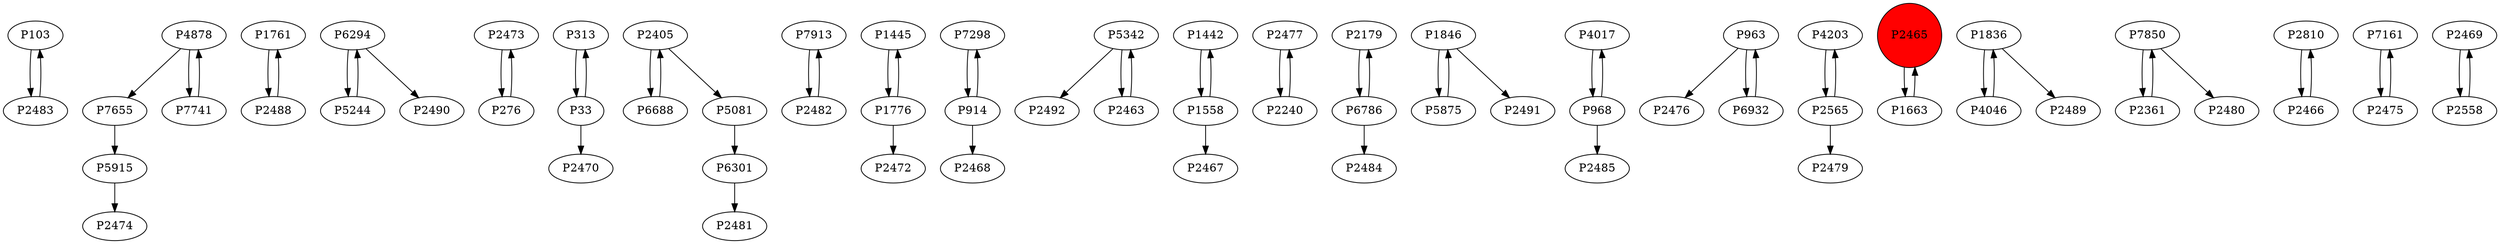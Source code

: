 digraph {
	P103 -> P2483
	P4878 -> P7655
	P7741 -> P4878
	P1761 -> P2488
	P6294 -> P5244
	P2473 -> P276
	P313 -> P33
	P2405 -> P6688
	P7913 -> P2482
	P1445 -> P1776
	P7298 -> P914
	P2483 -> P103
	P5342 -> P2492
	P1442 -> P1558
	P5915 -> P2474
	P2477 -> P2240
	P2179 -> P6786
	P33 -> P2470
	P1846 -> P5875
	P4017 -> P968
	P6688 -> P2405
	P963 -> P2476
	P2463 -> P5342
	P33 -> P313
	P6786 -> P2484
	P5875 -> P1846
	P6932 -> P963
	P1558 -> P1442
	P4203 -> P2565
	P914 -> P2468
	P968 -> P4017
	P2465 -> P1663
	P1836 -> P4046
	P6786 -> P2179
	P6294 -> P2490
	P968 -> P2485
	P2565 -> P2479
	P1776 -> P1445
	P1558 -> P2467
	P7850 -> P2361
	P2482 -> P7913
	P5244 -> P6294
	P6301 -> P2481
	P2240 -> P2477
	P2405 -> P5081
	P914 -> P7298
	P2810 -> P2466
	P7161 -> P2475
	P1776 -> P2472
	P276 -> P2473
	P2565 -> P4203
	P2488 -> P1761
	P4878 -> P7741
	P1836 -> P2489
	P1846 -> P2491
	P2475 -> P7161
	P2469 -> P2558
	P1663 -> P2465
	P5081 -> P6301
	P963 -> P6932
	P7850 -> P2480
	P2361 -> P7850
	P2466 -> P2810
	P4046 -> P1836
	P5342 -> P2463
	P2558 -> P2469
	P7655 -> P5915
	P2465 [shape=circle]
	P2465 [style=filled]
	P2465 [fillcolor=red]
}